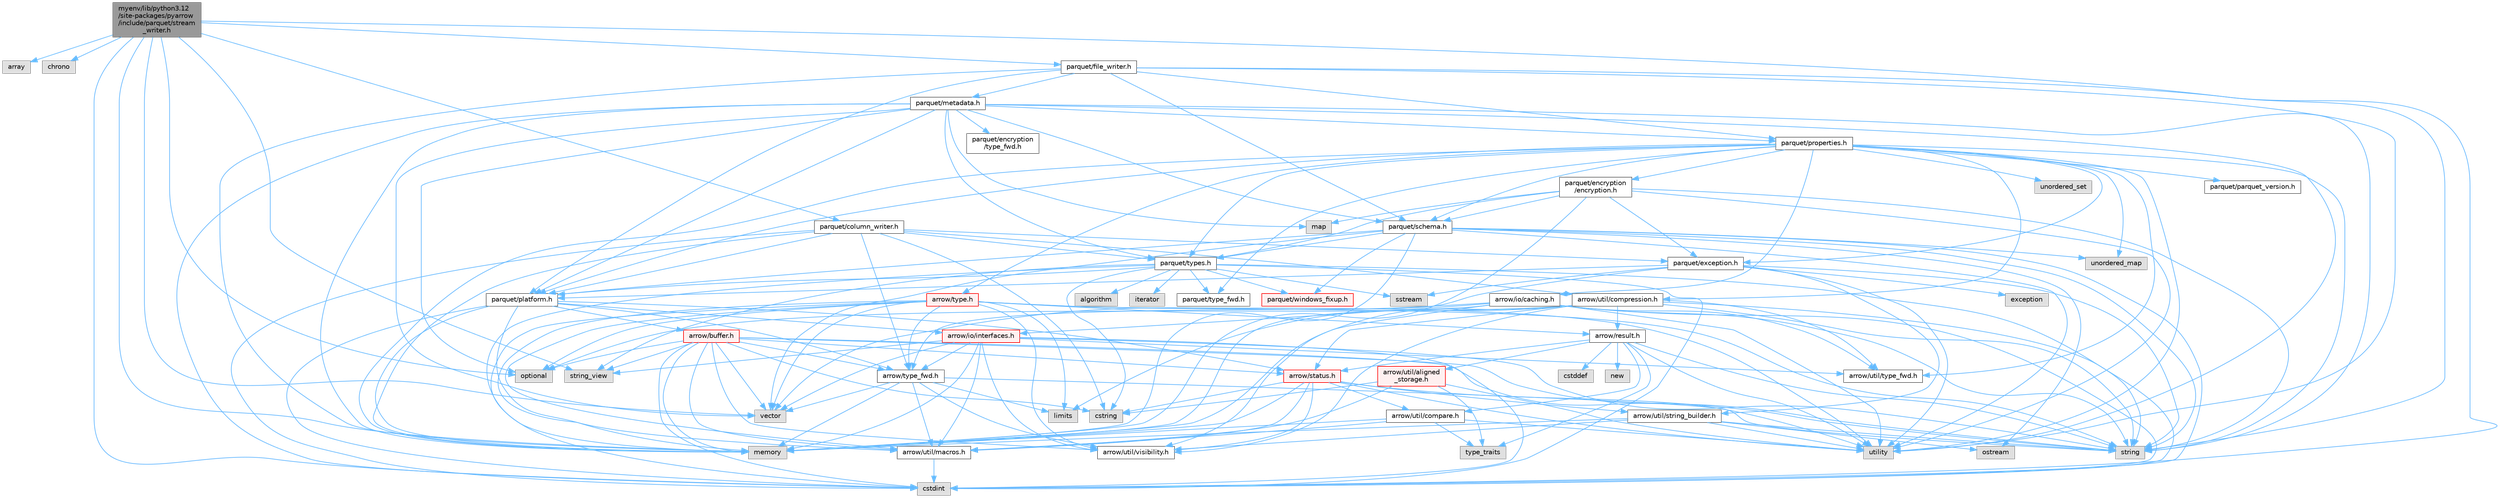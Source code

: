 digraph "myenv/lib/python3.12/site-packages/pyarrow/include/parquet/stream_writer.h"
{
 // LATEX_PDF_SIZE
  bgcolor="transparent";
  edge [fontname=Helvetica,fontsize=10,labelfontname=Helvetica,labelfontsize=10];
  node [fontname=Helvetica,fontsize=10,shape=box,height=0.2,width=0.4];
  Node1 [id="Node000001",label="myenv/lib/python3.12\l/site-packages/pyarrow\l/include/parquet/stream\l_writer.h",height=0.2,width=0.4,color="gray40", fillcolor="grey60", style="filled", fontcolor="black",tooltip=" "];
  Node1 -> Node2 [id="edge1_Node000001_Node000002",color="steelblue1",style="solid",tooltip=" "];
  Node2 [id="Node000002",label="array",height=0.2,width=0.4,color="grey60", fillcolor="#E0E0E0", style="filled",tooltip=" "];
  Node1 -> Node3 [id="edge2_Node000001_Node000003",color="steelblue1",style="solid",tooltip=" "];
  Node3 [id="Node000003",label="chrono",height=0.2,width=0.4,color="grey60", fillcolor="#E0E0E0", style="filled",tooltip=" "];
  Node1 -> Node4 [id="edge3_Node000001_Node000004",color="steelblue1",style="solid",tooltip=" "];
  Node4 [id="Node000004",label="cstdint",height=0.2,width=0.4,color="grey60", fillcolor="#E0E0E0", style="filled",tooltip=" "];
  Node1 -> Node5 [id="edge4_Node000001_Node000005",color="steelblue1",style="solid",tooltip=" "];
  Node5 [id="Node000005",label="memory",height=0.2,width=0.4,color="grey60", fillcolor="#E0E0E0", style="filled",tooltip=" "];
  Node1 -> Node6 [id="edge5_Node000001_Node000006",color="steelblue1",style="solid",tooltip=" "];
  Node6 [id="Node000006",label="optional",height=0.2,width=0.4,color="grey60", fillcolor="#E0E0E0", style="filled",tooltip=" "];
  Node1 -> Node7 [id="edge6_Node000001_Node000007",color="steelblue1",style="solid",tooltip=" "];
  Node7 [id="Node000007",label="string",height=0.2,width=0.4,color="grey60", fillcolor="#E0E0E0", style="filled",tooltip=" "];
  Node1 -> Node8 [id="edge7_Node000001_Node000008",color="steelblue1",style="solid",tooltip=" "];
  Node8 [id="Node000008",label="string_view",height=0.2,width=0.4,color="grey60", fillcolor="#E0E0E0", style="filled",tooltip=" "];
  Node1 -> Node9 [id="edge8_Node000001_Node000009",color="steelblue1",style="solid",tooltip=" "];
  Node9 [id="Node000009",label="vector",height=0.2,width=0.4,color="grey60", fillcolor="#E0E0E0", style="filled",tooltip=" "];
  Node1 -> Node10 [id="edge9_Node000001_Node000010",color="steelblue1",style="solid",tooltip=" "];
  Node10 [id="Node000010",label="parquet/column_writer.h",height=0.2,width=0.4,color="grey40", fillcolor="white", style="filled",URL="$column__writer_8h.html",tooltip=" "];
  Node10 -> Node4 [id="edge10_Node000010_Node000004",color="steelblue1",style="solid",tooltip=" "];
  Node10 -> Node11 [id="edge11_Node000010_Node000011",color="steelblue1",style="solid",tooltip=" "];
  Node11 [id="Node000011",label="cstring",height=0.2,width=0.4,color="grey60", fillcolor="#E0E0E0", style="filled",tooltip=" "];
  Node10 -> Node5 [id="edge12_Node000010_Node000005",color="steelblue1",style="solid",tooltip=" "];
  Node10 -> Node12 [id="edge13_Node000010_Node000012",color="steelblue1",style="solid",tooltip=" "];
  Node12 [id="Node000012",label="arrow/type_fwd.h",height=0.2,width=0.4,color="grey40", fillcolor="white", style="filled",URL="$arrow_2type__fwd_8h.html",tooltip=" "];
  Node12 -> Node13 [id="edge14_Node000012_Node000013",color="steelblue1",style="solid",tooltip=" "];
  Node13 [id="Node000013",label="limits",height=0.2,width=0.4,color="grey60", fillcolor="#E0E0E0", style="filled",tooltip=" "];
  Node12 -> Node5 [id="edge15_Node000012_Node000005",color="steelblue1",style="solid",tooltip=" "];
  Node12 -> Node7 [id="edge16_Node000012_Node000007",color="steelblue1",style="solid",tooltip=" "];
  Node12 -> Node9 [id="edge17_Node000012_Node000009",color="steelblue1",style="solid",tooltip=" "];
  Node12 -> Node14 [id="edge18_Node000012_Node000014",color="steelblue1",style="solid",tooltip=" "];
  Node14 [id="Node000014",label="arrow/util/macros.h",height=0.2,width=0.4,color="grey40", fillcolor="white", style="filled",URL="$macros_8h.html",tooltip=" "];
  Node14 -> Node4 [id="edge19_Node000014_Node000004",color="steelblue1",style="solid",tooltip=" "];
  Node12 -> Node15 [id="edge20_Node000012_Node000015",color="steelblue1",style="solid",tooltip=" "];
  Node15 [id="Node000015",label="arrow/util/visibility.h",height=0.2,width=0.4,color="grey40", fillcolor="white", style="filled",URL="$include_2arrow_2util_2visibility_8h.html",tooltip=" "];
  Node10 -> Node16 [id="edge21_Node000010_Node000016",color="steelblue1",style="solid",tooltip=" "];
  Node16 [id="Node000016",label="arrow/util/compression.h",height=0.2,width=0.4,color="grey40", fillcolor="white", style="filled",URL="$compression_8h.html",tooltip=" "];
  Node16 -> Node4 [id="edge22_Node000016_Node000004",color="steelblue1",style="solid",tooltip=" "];
  Node16 -> Node13 [id="edge23_Node000016_Node000013",color="steelblue1",style="solid",tooltip=" "];
  Node16 -> Node5 [id="edge24_Node000016_Node000005",color="steelblue1",style="solid",tooltip=" "];
  Node16 -> Node6 [id="edge25_Node000016_Node000006",color="steelblue1",style="solid",tooltip=" "];
  Node16 -> Node7 [id="edge26_Node000016_Node000007",color="steelblue1",style="solid",tooltip=" "];
  Node16 -> Node17 [id="edge27_Node000016_Node000017",color="steelblue1",style="solid",tooltip=" "];
  Node17 [id="Node000017",label="arrow/result.h",height=0.2,width=0.4,color="grey40", fillcolor="white", style="filled",URL="$result_8h.html",tooltip=" "];
  Node17 -> Node18 [id="edge28_Node000017_Node000018",color="steelblue1",style="solid",tooltip=" "];
  Node18 [id="Node000018",label="cstddef",height=0.2,width=0.4,color="grey60", fillcolor="#E0E0E0", style="filled",tooltip=" "];
  Node17 -> Node19 [id="edge29_Node000017_Node000019",color="steelblue1",style="solid",tooltip=" "];
  Node19 [id="Node000019",label="new",height=0.2,width=0.4,color="grey60", fillcolor="#E0E0E0", style="filled",tooltip=" "];
  Node17 -> Node7 [id="edge30_Node000017_Node000007",color="steelblue1",style="solid",tooltip=" "];
  Node17 -> Node20 [id="edge31_Node000017_Node000020",color="steelblue1",style="solid",tooltip=" "];
  Node20 [id="Node000020",label="type_traits",height=0.2,width=0.4,color="grey60", fillcolor="#E0E0E0", style="filled",tooltip=" "];
  Node17 -> Node21 [id="edge32_Node000017_Node000021",color="steelblue1",style="solid",tooltip=" "];
  Node21 [id="Node000021",label="utility",height=0.2,width=0.4,color="grey60", fillcolor="#E0E0E0", style="filled",tooltip=" "];
  Node17 -> Node22 [id="edge33_Node000017_Node000022",color="steelblue1",style="solid",tooltip=" "];
  Node22 [id="Node000022",label="arrow/status.h",height=0.2,width=0.4,color="red", fillcolor="#FFF0F0", style="filled",URL="$status_8h.html",tooltip=" "];
  Node22 -> Node11 [id="edge34_Node000022_Node000011",color="steelblue1",style="solid",tooltip=" "];
  Node22 -> Node5 [id="edge35_Node000022_Node000005",color="steelblue1",style="solid",tooltip=" "];
  Node22 -> Node7 [id="edge36_Node000022_Node000007",color="steelblue1",style="solid",tooltip=" "];
  Node22 -> Node21 [id="edge37_Node000022_Node000021",color="steelblue1",style="solid",tooltip=" "];
  Node22 -> Node24 [id="edge38_Node000022_Node000024",color="steelblue1",style="solid",tooltip=" "];
  Node24 [id="Node000024",label="arrow/util/compare.h",height=0.2,width=0.4,color="grey40", fillcolor="white", style="filled",URL="$util_2compare_8h.html",tooltip=" "];
  Node24 -> Node5 [id="edge39_Node000024_Node000005",color="steelblue1",style="solid",tooltip=" "];
  Node24 -> Node20 [id="edge40_Node000024_Node000020",color="steelblue1",style="solid",tooltip=" "];
  Node24 -> Node21 [id="edge41_Node000024_Node000021",color="steelblue1",style="solid",tooltip=" "];
  Node24 -> Node14 [id="edge42_Node000024_Node000014",color="steelblue1",style="solid",tooltip=" "];
  Node22 -> Node14 [id="edge43_Node000022_Node000014",color="steelblue1",style="solid",tooltip=" "];
  Node22 -> Node25 [id="edge44_Node000022_Node000025",color="steelblue1",style="solid",tooltip=" "];
  Node25 [id="Node000025",label="arrow/util/string_builder.h",height=0.2,width=0.4,color="grey40", fillcolor="white", style="filled",URL="$string__builder_8h.html",tooltip=" "];
  Node25 -> Node5 [id="edge45_Node000025_Node000005",color="steelblue1",style="solid",tooltip=" "];
  Node25 -> Node26 [id="edge46_Node000025_Node000026",color="steelblue1",style="solid",tooltip=" "];
  Node26 [id="Node000026",label="ostream",height=0.2,width=0.4,color="grey60", fillcolor="#E0E0E0", style="filled",tooltip=" "];
  Node25 -> Node7 [id="edge47_Node000025_Node000007",color="steelblue1",style="solid",tooltip=" "];
  Node25 -> Node21 [id="edge48_Node000025_Node000021",color="steelblue1",style="solid",tooltip=" "];
  Node25 -> Node15 [id="edge49_Node000025_Node000015",color="steelblue1",style="solid",tooltip=" "];
  Node22 -> Node15 [id="edge50_Node000022_Node000015",color="steelblue1",style="solid",tooltip=" "];
  Node17 -> Node27 [id="edge51_Node000017_Node000027",color="steelblue1",style="solid",tooltip=" "];
  Node27 [id="Node000027",label="arrow/util/aligned\l_storage.h",height=0.2,width=0.4,color="red", fillcolor="#FFF0F0", style="filled",URL="$aligned__storage_8h.html",tooltip=" "];
  Node27 -> Node11 [id="edge52_Node000027_Node000011",color="steelblue1",style="solid",tooltip=" "];
  Node27 -> Node20 [id="edge53_Node000027_Node000020",color="steelblue1",style="solid",tooltip=" "];
  Node27 -> Node21 [id="edge54_Node000027_Node000021",color="steelblue1",style="solid",tooltip=" "];
  Node27 -> Node14 [id="edge55_Node000027_Node000014",color="steelblue1",style="solid",tooltip=" "];
  Node17 -> Node24 [id="edge56_Node000017_Node000024",color="steelblue1",style="solid",tooltip=" "];
  Node16 -> Node22 [id="edge57_Node000016_Node000022",color="steelblue1",style="solid",tooltip=" "];
  Node16 -> Node29 [id="edge58_Node000016_Node000029",color="steelblue1",style="solid",tooltip=" "];
  Node29 [id="Node000029",label="arrow/util/type_fwd.h",height=0.2,width=0.4,color="grey40", fillcolor="white", style="filled",URL="$arrow_2util_2type__fwd_8h.html",tooltip=" "];
  Node16 -> Node15 [id="edge59_Node000016_Node000015",color="steelblue1",style="solid",tooltip=" "];
  Node10 -> Node30 [id="edge60_Node000010_Node000030",color="steelblue1",style="solid",tooltip=" "];
  Node30 [id="Node000030",label="parquet/exception.h",height=0.2,width=0.4,color="grey40", fillcolor="white", style="filled",URL="$exception_8h.html",tooltip=" "];
  Node30 -> Node31 [id="edge61_Node000030_Node000031",color="steelblue1",style="solid",tooltip=" "];
  Node31 [id="Node000031",label="exception",height=0.2,width=0.4,color="grey60", fillcolor="#E0E0E0", style="filled",tooltip=" "];
  Node30 -> Node32 [id="edge62_Node000030_Node000032",color="steelblue1",style="solid",tooltip=" "];
  Node32 [id="Node000032",label="sstream",height=0.2,width=0.4,color="grey60", fillcolor="#E0E0E0", style="filled",tooltip=" "];
  Node30 -> Node7 [id="edge63_Node000030_Node000007",color="steelblue1",style="solid",tooltip=" "];
  Node30 -> Node21 [id="edge64_Node000030_Node000021",color="steelblue1",style="solid",tooltip=" "];
  Node30 -> Node12 [id="edge65_Node000030_Node000012",color="steelblue1",style="solid",tooltip=" "];
  Node30 -> Node25 [id="edge66_Node000030_Node000025",color="steelblue1",style="solid",tooltip=" "];
  Node30 -> Node33 [id="edge67_Node000030_Node000033",color="steelblue1",style="solid",tooltip=" "];
  Node33 [id="Node000033",label="parquet/platform.h",height=0.2,width=0.4,color="grey40", fillcolor="white", style="filled",URL="$include_2parquet_2platform_8h.html",tooltip=" "];
  Node33 -> Node4 [id="edge68_Node000033_Node000004",color="steelblue1",style="solid",tooltip=" "];
  Node33 -> Node5 [id="edge69_Node000033_Node000005",color="steelblue1",style="solid",tooltip=" "];
  Node33 -> Node34 [id="edge70_Node000033_Node000034",color="steelblue1",style="solid",tooltip=" "];
  Node34 [id="Node000034",label="arrow/buffer.h",height=0.2,width=0.4,color="red", fillcolor="#FFF0F0", style="filled",URL="$buffer_8h.html",tooltip=" "];
  Node34 -> Node4 [id="edge71_Node000034_Node000004",color="steelblue1",style="solid",tooltip=" "];
  Node34 -> Node11 [id="edge72_Node000034_Node000011",color="steelblue1",style="solid",tooltip=" "];
  Node34 -> Node5 [id="edge73_Node000034_Node000005",color="steelblue1",style="solid",tooltip=" "];
  Node34 -> Node6 [id="edge74_Node000034_Node000006",color="steelblue1",style="solid",tooltip=" "];
  Node34 -> Node7 [id="edge75_Node000034_Node000007",color="steelblue1",style="solid",tooltip=" "];
  Node34 -> Node8 [id="edge76_Node000034_Node000008",color="steelblue1",style="solid",tooltip=" "];
  Node34 -> Node21 [id="edge77_Node000034_Node000021",color="steelblue1",style="solid",tooltip=" "];
  Node34 -> Node9 [id="edge78_Node000034_Node000009",color="steelblue1",style="solid",tooltip=" "];
  Node34 -> Node22 [id="edge79_Node000034_Node000022",color="steelblue1",style="solid",tooltip=" "];
  Node34 -> Node12 [id="edge80_Node000034_Node000012",color="steelblue1",style="solid",tooltip=" "];
  Node34 -> Node14 [id="edge81_Node000034_Node000014",color="steelblue1",style="solid",tooltip=" "];
  Node34 -> Node15 [id="edge82_Node000034_Node000015",color="steelblue1",style="solid",tooltip=" "];
  Node33 -> Node40 [id="edge83_Node000033_Node000040",color="steelblue1",style="solid",tooltip=" "];
  Node40 [id="Node000040",label="arrow/io/interfaces.h",height=0.2,width=0.4,color="red", fillcolor="#FFF0F0", style="filled",URL="$interfaces_8h.html",tooltip=" "];
  Node40 -> Node4 [id="edge84_Node000040_Node000004",color="steelblue1",style="solid",tooltip=" "];
  Node40 -> Node5 [id="edge85_Node000040_Node000005",color="steelblue1",style="solid",tooltip=" "];
  Node40 -> Node7 [id="edge86_Node000040_Node000007",color="steelblue1",style="solid",tooltip=" "];
  Node40 -> Node8 [id="edge87_Node000040_Node000008",color="steelblue1",style="solid",tooltip=" "];
  Node40 -> Node9 [id="edge88_Node000040_Node000009",color="steelblue1",style="solid",tooltip=" "];
  Node40 -> Node12 [id="edge89_Node000040_Node000012",color="steelblue1",style="solid",tooltip=" "];
  Node40 -> Node14 [id="edge90_Node000040_Node000014",color="steelblue1",style="solid",tooltip=" "];
  Node40 -> Node29 [id="edge91_Node000040_Node000029",color="steelblue1",style="solid",tooltip=" "];
  Node40 -> Node15 [id="edge92_Node000040_Node000015",color="steelblue1",style="solid",tooltip=" "];
  Node33 -> Node22 [id="edge93_Node000033_Node000022",color="steelblue1",style="solid",tooltip=" "];
  Node33 -> Node12 [id="edge94_Node000033_Node000012",color="steelblue1",style="solid",tooltip=" "];
  Node33 -> Node14 [id="edge95_Node000033_Node000014",color="steelblue1",style="solid",tooltip=" "];
  Node10 -> Node33 [id="edge96_Node000010_Node000033",color="steelblue1",style="solid",tooltip=" "];
  Node10 -> Node42 [id="edge97_Node000010_Node000042",color="steelblue1",style="solid",tooltip=" "];
  Node42 [id="Node000042",label="parquet/types.h",height=0.2,width=0.4,color="grey40", fillcolor="white", style="filled",URL="$parquet_2types_8h.html",tooltip=" "];
  Node42 -> Node43 [id="edge98_Node000042_Node000043",color="steelblue1",style="solid",tooltip=" "];
  Node43 [id="Node000043",label="algorithm",height=0.2,width=0.4,color="grey60", fillcolor="#E0E0E0", style="filled",tooltip=" "];
  Node42 -> Node4 [id="edge99_Node000042_Node000004",color="steelblue1",style="solid",tooltip=" "];
  Node42 -> Node11 [id="edge100_Node000042_Node000011",color="steelblue1",style="solid",tooltip=" "];
  Node42 -> Node39 [id="edge101_Node000042_Node000039",color="steelblue1",style="solid",tooltip=" "];
  Node39 [id="Node000039",label="iterator",height=0.2,width=0.4,color="grey60", fillcolor="#E0E0E0", style="filled",tooltip=" "];
  Node42 -> Node5 [id="edge102_Node000042_Node000005",color="steelblue1",style="solid",tooltip=" "];
  Node42 -> Node32 [id="edge103_Node000042_Node000032",color="steelblue1",style="solid",tooltip=" "];
  Node42 -> Node7 [id="edge104_Node000042_Node000007",color="steelblue1",style="solid",tooltip=" "];
  Node42 -> Node8 [id="edge105_Node000042_Node000008",color="steelblue1",style="solid",tooltip=" "];
  Node42 -> Node33 [id="edge106_Node000042_Node000033",color="steelblue1",style="solid",tooltip=" "];
  Node42 -> Node44 [id="edge107_Node000042_Node000044",color="steelblue1",style="solid",tooltip=" "];
  Node44 [id="Node000044",label="parquet/type_fwd.h",height=0.2,width=0.4,color="grey40", fillcolor="white", style="filled",URL="$parquet_2type__fwd_8h.html",tooltip=" "];
  Node42 -> Node45 [id="edge108_Node000042_Node000045",color="steelblue1",style="solid",tooltip=" "];
  Node45 [id="Node000045",label="parquet/windows_fixup.h",height=0.2,width=0.4,color="red", fillcolor="#FFF0F0", style="filled",URL="$parquet_2windows__fixup_8h.html",tooltip=" "];
  Node1 -> Node47 [id="edge109_Node000001_Node000047",color="steelblue1",style="solid",tooltip=" "];
  Node47 [id="Node000047",label="parquet/file_writer.h",height=0.2,width=0.4,color="grey40", fillcolor="white", style="filled",URL="$file__writer_8h.html",tooltip=" "];
  Node47 -> Node4 [id="edge110_Node000047_Node000004",color="steelblue1",style="solid",tooltip=" "];
  Node47 -> Node5 [id="edge111_Node000047_Node000005",color="steelblue1",style="solid",tooltip=" "];
  Node47 -> Node21 [id="edge112_Node000047_Node000021",color="steelblue1",style="solid",tooltip=" "];
  Node47 -> Node48 [id="edge113_Node000047_Node000048",color="steelblue1",style="solid",tooltip=" "];
  Node48 [id="Node000048",label="parquet/metadata.h",height=0.2,width=0.4,color="grey40", fillcolor="white", style="filled",URL="$metadata_8h.html",tooltip=" "];
  Node48 -> Node4 [id="edge114_Node000048_Node000004",color="steelblue1",style="solid",tooltip=" "];
  Node48 -> Node49 [id="edge115_Node000048_Node000049",color="steelblue1",style="solid",tooltip=" "];
  Node49 [id="Node000049",label="map",height=0.2,width=0.4,color="grey60", fillcolor="#E0E0E0", style="filled",tooltip=" "];
  Node48 -> Node5 [id="edge116_Node000048_Node000005",color="steelblue1",style="solid",tooltip=" "];
  Node48 -> Node6 [id="edge117_Node000048_Node000006",color="steelblue1",style="solid",tooltip=" "];
  Node48 -> Node7 [id="edge118_Node000048_Node000007",color="steelblue1",style="solid",tooltip=" "];
  Node48 -> Node21 [id="edge119_Node000048_Node000021",color="steelblue1",style="solid",tooltip=" "];
  Node48 -> Node9 [id="edge120_Node000048_Node000009",color="steelblue1",style="solid",tooltip=" "];
  Node48 -> Node50 [id="edge121_Node000048_Node000050",color="steelblue1",style="solid",tooltip=" "];
  Node50 [id="Node000050",label="parquet/encryption\l/type_fwd.h",height=0.2,width=0.4,color="grey40", fillcolor="white", style="filled",URL="$parquet_2encryption_2type__fwd_8h.html",tooltip=" "];
  Node48 -> Node33 [id="edge122_Node000048_Node000033",color="steelblue1",style="solid",tooltip=" "];
  Node48 -> Node51 [id="edge123_Node000048_Node000051",color="steelblue1",style="solid",tooltip=" "];
  Node51 [id="Node000051",label="parquet/properties.h",height=0.2,width=0.4,color="grey40", fillcolor="white", style="filled",URL="$properties_8h.html",tooltip=" "];
  Node51 -> Node5 [id="edge124_Node000051_Node000005",color="steelblue1",style="solid",tooltip=" "];
  Node51 -> Node7 [id="edge125_Node000051_Node000007",color="steelblue1",style="solid",tooltip=" "];
  Node51 -> Node52 [id="edge126_Node000051_Node000052",color="steelblue1",style="solid",tooltip=" "];
  Node52 [id="Node000052",label="unordered_map",height=0.2,width=0.4,color="grey60", fillcolor="#E0E0E0", style="filled",tooltip=" "];
  Node51 -> Node53 [id="edge127_Node000051_Node000053",color="steelblue1",style="solid",tooltip=" "];
  Node53 [id="Node000053",label="unordered_set",height=0.2,width=0.4,color="grey60", fillcolor="#E0E0E0", style="filled",tooltip=" "];
  Node51 -> Node21 [id="edge128_Node000051_Node000021",color="steelblue1",style="solid",tooltip=" "];
  Node51 -> Node54 [id="edge129_Node000051_Node000054",color="steelblue1",style="solid",tooltip=" "];
  Node54 [id="Node000054",label="arrow/io/caching.h",height=0.2,width=0.4,color="grey40", fillcolor="white", style="filled",URL="$caching_8h.html",tooltip=" "];
  Node54 -> Node4 [id="edge130_Node000054_Node000004",color="steelblue1",style="solid",tooltip=" "];
  Node54 -> Node5 [id="edge131_Node000054_Node000005",color="steelblue1",style="solid",tooltip=" "];
  Node54 -> Node7 [id="edge132_Node000054_Node000007",color="steelblue1",style="solid",tooltip=" "];
  Node54 -> Node21 [id="edge133_Node000054_Node000021",color="steelblue1",style="solid",tooltip=" "];
  Node54 -> Node9 [id="edge134_Node000054_Node000009",color="steelblue1",style="solid",tooltip=" "];
  Node54 -> Node40 [id="edge135_Node000054_Node000040",color="steelblue1",style="solid",tooltip=" "];
  Node54 -> Node29 [id="edge136_Node000054_Node000029",color="steelblue1",style="solid",tooltip=" "];
  Node54 -> Node15 [id="edge137_Node000054_Node000015",color="steelblue1",style="solid",tooltip=" "];
  Node51 -> Node55 [id="edge138_Node000051_Node000055",color="steelblue1",style="solid",tooltip=" "];
  Node55 [id="Node000055",label="arrow/type.h",height=0.2,width=0.4,color="red", fillcolor="#FFF0F0", style="filled",URL="$type_8h.html",tooltip=" "];
  Node55 -> Node4 [id="edge139_Node000055_Node000004",color="steelblue1",style="solid",tooltip=" "];
  Node55 -> Node13 [id="edge140_Node000055_Node000013",color="steelblue1",style="solid",tooltip=" "];
  Node55 -> Node5 [id="edge141_Node000055_Node000005",color="steelblue1",style="solid",tooltip=" "];
  Node55 -> Node6 [id="edge142_Node000055_Node000006",color="steelblue1",style="solid",tooltip=" "];
  Node55 -> Node7 [id="edge143_Node000055_Node000007",color="steelblue1",style="solid",tooltip=" "];
  Node55 -> Node21 [id="edge144_Node000055_Node000021",color="steelblue1",style="solid",tooltip=" "];
  Node55 -> Node9 [id="edge145_Node000055_Node000009",color="steelblue1",style="solid",tooltip=" "];
  Node55 -> Node17 [id="edge146_Node000055_Node000017",color="steelblue1",style="solid",tooltip=" "];
  Node55 -> Node12 [id="edge147_Node000055_Node000012",color="steelblue1",style="solid",tooltip=" "];
  Node55 -> Node14 [id="edge148_Node000055_Node000014",color="steelblue1",style="solid",tooltip=" "];
  Node55 -> Node15 [id="edge149_Node000055_Node000015",color="steelblue1",style="solid",tooltip=" "];
  Node51 -> Node16 [id="edge150_Node000051_Node000016",color="steelblue1",style="solid",tooltip=" "];
  Node51 -> Node29 [id="edge151_Node000051_Node000029",color="steelblue1",style="solid",tooltip=" "];
  Node51 -> Node64 [id="edge152_Node000051_Node000064",color="steelblue1",style="solid",tooltip=" "];
  Node64 [id="Node000064",label="parquet/encryption\l/encryption.h",height=0.2,width=0.4,color="grey40", fillcolor="white", style="filled",URL="$encryption_8h.html",tooltip=" "];
  Node64 -> Node49 [id="edge153_Node000064_Node000049",color="steelblue1",style="solid",tooltip=" "];
  Node64 -> Node5 [id="edge154_Node000064_Node000005",color="steelblue1",style="solid",tooltip=" "];
  Node64 -> Node7 [id="edge155_Node000064_Node000007",color="steelblue1",style="solid",tooltip=" "];
  Node64 -> Node21 [id="edge156_Node000064_Node000021",color="steelblue1",style="solid",tooltip=" "];
  Node64 -> Node30 [id="edge157_Node000064_Node000030",color="steelblue1",style="solid",tooltip=" "];
  Node64 -> Node65 [id="edge158_Node000064_Node000065",color="steelblue1",style="solid",tooltip=" "];
  Node65 [id="Node000065",label="parquet/schema.h",height=0.2,width=0.4,color="grey40", fillcolor="white", style="filled",URL="$schema_8h.html",tooltip=" "];
  Node65 -> Node4 [id="edge159_Node000065_Node000004",color="steelblue1",style="solid",tooltip=" "];
  Node65 -> Node5 [id="edge160_Node000065_Node000005",color="steelblue1",style="solid",tooltip=" "];
  Node65 -> Node26 [id="edge161_Node000065_Node000026",color="steelblue1",style="solid",tooltip=" "];
  Node65 -> Node7 [id="edge162_Node000065_Node000007",color="steelblue1",style="solid",tooltip=" "];
  Node65 -> Node52 [id="edge163_Node000065_Node000052",color="steelblue1",style="solid",tooltip=" "];
  Node65 -> Node21 [id="edge164_Node000065_Node000021",color="steelblue1",style="solid",tooltip=" "];
  Node65 -> Node9 [id="edge165_Node000065_Node000009",color="steelblue1",style="solid",tooltip=" "];
  Node65 -> Node33 [id="edge166_Node000065_Node000033",color="steelblue1",style="solid",tooltip=" "];
  Node65 -> Node42 [id="edge167_Node000065_Node000042",color="steelblue1",style="solid",tooltip=" "];
  Node65 -> Node45 [id="edge168_Node000065_Node000045",color="steelblue1",style="solid",tooltip=" "];
  Node64 -> Node42 [id="edge169_Node000064_Node000042",color="steelblue1",style="solid",tooltip=" "];
  Node51 -> Node30 [id="edge170_Node000051_Node000030",color="steelblue1",style="solid",tooltip=" "];
  Node51 -> Node66 [id="edge171_Node000051_Node000066",color="steelblue1",style="solid",tooltip=" "];
  Node66 [id="Node000066",label="parquet/parquet_version.h",height=0.2,width=0.4,color="grey40", fillcolor="white", style="filled",URL="$parquet__version_8h.html",tooltip=" "];
  Node51 -> Node33 [id="edge172_Node000051_Node000033",color="steelblue1",style="solid",tooltip=" "];
  Node51 -> Node65 [id="edge173_Node000051_Node000065",color="steelblue1",style="solid",tooltip=" "];
  Node51 -> Node44 [id="edge174_Node000051_Node000044",color="steelblue1",style="solid",tooltip=" "];
  Node51 -> Node42 [id="edge175_Node000051_Node000042",color="steelblue1",style="solid",tooltip=" "];
  Node48 -> Node65 [id="edge176_Node000048_Node000065",color="steelblue1",style="solid",tooltip=" "];
  Node48 -> Node42 [id="edge177_Node000048_Node000042",color="steelblue1",style="solid",tooltip=" "];
  Node47 -> Node33 [id="edge178_Node000047_Node000033",color="steelblue1",style="solid",tooltip=" "];
  Node47 -> Node51 [id="edge179_Node000047_Node000051",color="steelblue1",style="solid",tooltip=" "];
  Node47 -> Node65 [id="edge180_Node000047_Node000065",color="steelblue1",style="solid",tooltip=" "];
}
